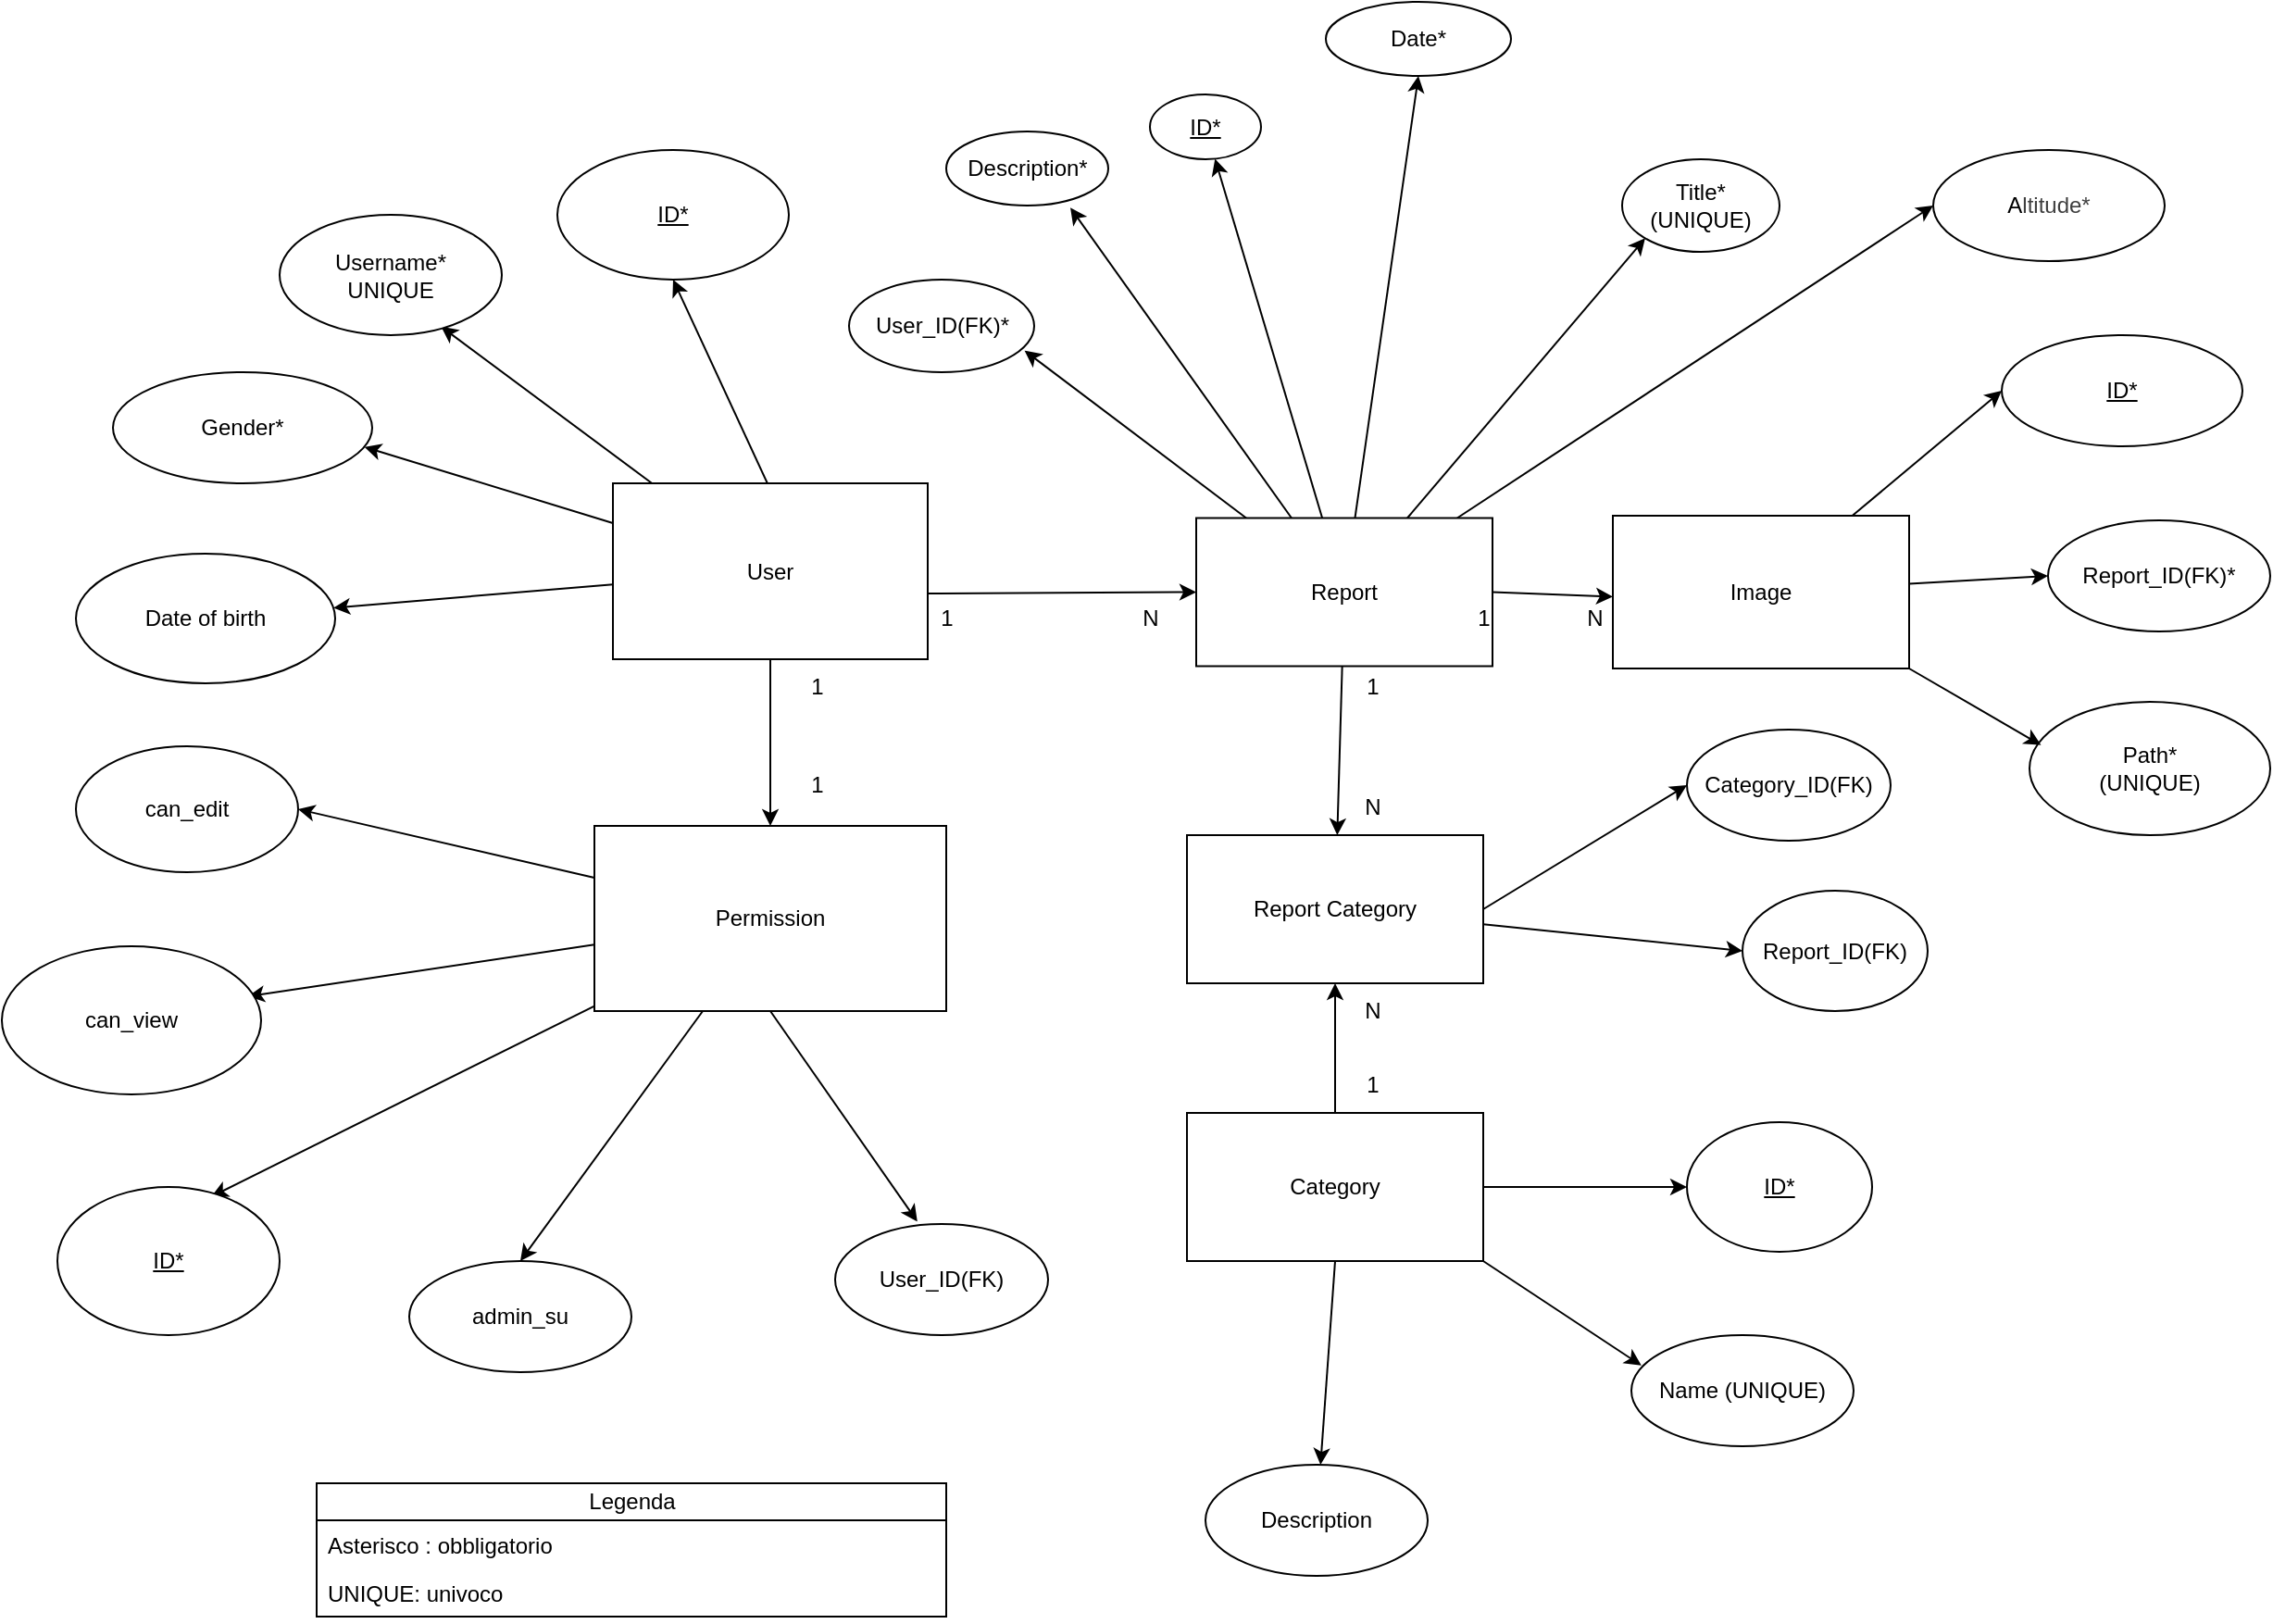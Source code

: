 <mxfile>
    <diagram id="n6LNjBjHqHh8JxiPoWcI" name="Page-1">
        <mxGraphModel dx="1816" dy="866" grid="1" gridSize="10" guides="1" tooltips="1" connect="1" arrows="1" fold="1" page="1" pageScale="1" pageWidth="850" pageHeight="1100" math="0" shadow="0">
            <root>
                <mxCell id="0"/>
                <mxCell id="1" parent="0"/>
                <mxCell id="3" style="edgeStyle=none;html=1;entryX=0;entryY=0.5;entryDx=0;entryDy=0;" parent="1" edge="1" target="5">
                    <mxGeometry relative="1" as="geometry">
                        <mxPoint x="-50" y="399.5" as="targetPoint"/>
                        <mxPoint x="-180" y="399.5" as="sourcePoint"/>
                    </mxGeometry>
                </mxCell>
                <mxCell id="9" style="edgeStyle=none;html=1;exitX=1;exitY=0.5;exitDx=0;exitDy=0;entryX=0;entryY=0.5;entryDx=0;entryDy=0;" parent="1" source="5" edge="1">
                    <mxGeometry relative="1" as="geometry">
                        <mxPoint x="190" y="401.25" as="targetPoint"/>
                    </mxGeometry>
                </mxCell>
                <mxCell id="11" value="" style="edgeStyle=none;html=1;" parent="1" source="5" target="10" edge="1">
                    <mxGeometry relative="1" as="geometry"/>
                </mxCell>
                <mxCell id="58" style="edgeStyle=none;html=1;entryX=0.948;entryY=0.767;entryDx=0;entryDy=0;entryPerimeter=0;" parent="1" source="5" target="59" edge="1">
                    <mxGeometry relative="1" as="geometry">
                        <mxPoint x="-60" y="330" as="targetPoint"/>
                    </mxGeometry>
                </mxCell>
                <mxCell id="60" value="" style="edgeStyle=none;html=1;" parent="1" source="5" target="55" edge="1">
                    <mxGeometry relative="1" as="geometry"/>
                </mxCell>
                <mxCell id="61" style="edgeStyle=none;html=1;entryX=0.766;entryY=1.029;entryDx=0;entryDy=0;entryPerimeter=0;" parent="1" source="5" edge="1" target="62">
                    <mxGeometry relative="1" as="geometry">
                        <mxPoint x="-70" y="270" as="targetPoint"/>
                    </mxGeometry>
                </mxCell>
                <mxCell id="63" style="edgeStyle=none;html=1;entryX=0.5;entryY=1;entryDx=0;entryDy=0;" parent="1" source="5" target="64" edge="1">
                    <mxGeometry relative="1" as="geometry">
                        <mxPoint x="90" y="280" as="targetPoint"/>
                        <Array as="points"/>
                    </mxGeometry>
                </mxCell>
                <mxCell id="65" style="edgeStyle=none;html=1;entryX=0;entryY=1;entryDx=0;entryDy=0;" parent="1" source="5" target="66" edge="1">
                    <mxGeometry relative="1" as="geometry">
                        <mxPoint x="110" y="320" as="targetPoint"/>
                    </mxGeometry>
                </mxCell>
                <mxCell id="67" style="edgeStyle=none;html=1;entryX=0;entryY=0.5;entryDx=0;entryDy=0;" parent="1" source="5" target="69" edge="1">
                    <mxGeometry relative="1" as="geometry">
                        <mxPoint x="230" y="300" as="targetPoint"/>
                    </mxGeometry>
                </mxCell>
                <mxCell id="5" value="Report" style="whiteSpace=wrap;html=1;align=center;" parent="1" vertex="1">
                    <mxGeometry x="-35" y="358.75" width="160" height="80" as="geometry"/>
                </mxCell>
                <mxCell id="42" value="" style="edgeStyle=none;html=1;entryX=0.5;entryY=1;entryDx=0;entryDy=0;" parent="1" edge="1" target="49">
                    <mxGeometry relative="1" as="geometry">
                        <mxPoint x="-255" y="365" as="sourcePoint"/>
                        <mxPoint x="-255" y="295" as="targetPoint"/>
                    </mxGeometry>
                </mxCell>
                <mxCell id="43" style="edgeStyle=none;html=1;entryX=0.727;entryY=0.929;entryDx=0;entryDy=0;entryPerimeter=0;" parent="1" source="6" edge="1" target="44">
                    <mxGeometry relative="1" as="geometry">
                        <mxPoint x="-390" y="300" as="targetPoint"/>
                    </mxGeometry>
                </mxCell>
                <mxCell id="45" style="edgeStyle=none;html=1;entryX=0.97;entryY=0.673;entryDx=0;entryDy=0;entryPerimeter=0;" parent="1" source="6" edge="1" target="47">
                    <mxGeometry relative="1" as="geometry">
                        <mxPoint x="-460" y="360.0" as="targetPoint"/>
                    </mxGeometry>
                </mxCell>
                <mxCell id="50" style="edgeStyle=none;html=1;" parent="1" source="6" edge="1" target="52">
                    <mxGeometry relative="1" as="geometry">
                        <mxPoint x="-421.301" y="415.467" as="targetPoint"/>
                    </mxGeometry>
                </mxCell>
                <mxCell id="88" style="edgeStyle=none;html=1;entryX=0.5;entryY=0;entryDx=0;entryDy=0;" parent="1" source="6" edge="1" target="91">
                    <mxGeometry relative="1" as="geometry">
                        <mxPoint x="-255" y="520" as="targetPoint"/>
                    </mxGeometry>
                </mxCell>
                <mxCell id="6" value="User" style="whiteSpace=wrap;html=1;align=center;" parent="1" vertex="1">
                    <mxGeometry x="-350" y="340" width="170" height="95" as="geometry"/>
                </mxCell>
                <mxCell id="70" style="edgeStyle=none;html=1;entryX=0;entryY=0.5;entryDx=0;entryDy=0;" parent="1" source="8" edge="1" target="72">
                    <mxGeometry relative="1" as="geometry">
                        <mxPoint x="350" y="320" as="targetPoint"/>
                    </mxGeometry>
                </mxCell>
                <mxCell id="73" style="edgeStyle=none;html=1;entryX=0;entryY=0.5;entryDx=0;entryDy=0;" parent="1" source="8" edge="1" target="75">
                    <mxGeometry relative="1" as="geometry">
                        <mxPoint x="380" y="398.75" as="targetPoint"/>
                    </mxGeometry>
                </mxCell>
                <mxCell id="8" value="Image" style="whiteSpace=wrap;html=1;align=center;" parent="1" vertex="1">
                    <mxGeometry x="190" y="357.5" width="160" height="82.5" as="geometry"/>
                </mxCell>
                <mxCell id="78" style="edgeStyle=none;html=1;entryX=0;entryY=0.5;entryDx=0;entryDy=0;" parent="1" source="10" target="79" edge="1">
                    <mxGeometry relative="1" as="geometry">
                        <mxPoint x="200" y="580" as="targetPoint"/>
                    </mxGeometry>
                </mxCell>
                <mxCell id="10" value="Report Category" style="whiteSpace=wrap;html=1;align=center;" parent="1" vertex="1">
                    <mxGeometry x="-40" y="530" width="160" height="80" as="geometry"/>
                </mxCell>
                <mxCell id="17" style="edgeStyle=none;html=1;exitX=0.5;exitY=0;exitDx=0;exitDy=0;entryX=0.5;entryY=1;entryDx=0;entryDy=0;" parent="1" source="12" target="10" edge="1">
                    <mxGeometry relative="1" as="geometry"/>
                </mxCell>
                <mxCell id="81" style="edgeStyle=none;html=1;entryX=0;entryY=0.5;entryDx=0;entryDy=0;" parent="1" source="12" edge="1" target="82">
                    <mxGeometry relative="1" as="geometry">
                        <mxPoint x="170" y="720" as="targetPoint"/>
                    </mxGeometry>
                </mxCell>
                <mxCell id="83" style="edgeStyle=none;html=1;exitX=1;exitY=1;exitDx=0;exitDy=0;entryX=0.045;entryY=0.273;entryDx=0;entryDy=0;entryPerimeter=0;" parent="1" source="12" edge="1" target="84">
                    <mxGeometry relative="1" as="geometry">
                        <mxPoint x="170" y="790" as="targetPoint"/>
                    </mxGeometry>
                </mxCell>
                <mxCell id="85" style="edgeStyle=none;html=1;exitX=0.5;exitY=1;exitDx=0;exitDy=0;" parent="1" source="12" edge="1" target="86">
                    <mxGeometry relative="1" as="geometry">
                        <mxPoint x="30.333" y="810" as="targetPoint"/>
                    </mxGeometry>
                </mxCell>
                <mxCell id="12" value="Category" style="whiteSpace=wrap;html=1;align=center;" parent="1" vertex="1">
                    <mxGeometry x="-40" y="680" width="160" height="80" as="geometry"/>
                </mxCell>
                <mxCell id="14" value="N" style="text;html=1;align=center;verticalAlign=middle;resizable=0;points=[];autosize=1;strokeColor=none;fillColor=none;" parent="1" vertex="1">
                    <mxGeometry x="45" y="610" width="30" height="30" as="geometry"/>
                </mxCell>
                <mxCell id="102" style="edgeStyle=none;html=1;" edge="1" parent="1" source="15" target="12">
                    <mxGeometry relative="1" as="geometry"/>
                </mxCell>
                <mxCell id="15" value="1" style="text;html=1;align=center;verticalAlign=middle;resizable=0;points=[];autosize=1;strokeColor=none;fillColor=none;" parent="1" vertex="1">
                    <mxGeometry x="45" y="650" width="30" height="30" as="geometry"/>
                </mxCell>
                <mxCell id="18" value="1" style="text;html=1;align=center;verticalAlign=middle;resizable=0;points=[];autosize=1;strokeColor=none;fillColor=none;" parent="1" vertex="1">
                    <mxGeometry x="105" y="398" width="30" height="30" as="geometry"/>
                </mxCell>
                <mxCell id="19" value="N" style="text;html=1;align=center;verticalAlign=middle;resizable=0;points=[];autosize=1;strokeColor=none;fillColor=none;" parent="1" vertex="1">
                    <mxGeometry x="165" y="398" width="30" height="30" as="geometry"/>
                </mxCell>
                <mxCell id="20" value="1" style="text;html=1;align=center;verticalAlign=middle;resizable=0;points=[];autosize=1;strokeColor=none;fillColor=none;" parent="1" vertex="1">
                    <mxGeometry x="-185" y="398" width="30" height="30" as="geometry"/>
                </mxCell>
                <mxCell id="21" value="N" style="text;html=1;align=center;verticalAlign=middle;resizable=0;points=[];autosize=1;strokeColor=none;fillColor=none;" parent="1" vertex="1">
                    <mxGeometry x="-75" y="398" width="30" height="30" as="geometry"/>
                </mxCell>
                <mxCell id="22" value="1" style="text;html=1;align=center;verticalAlign=middle;resizable=0;points=[];autosize=1;strokeColor=none;fillColor=none;" parent="1" vertex="1">
                    <mxGeometry x="45" y="435" width="30" height="30" as="geometry"/>
                </mxCell>
                <mxCell id="23" value="N" style="text;html=1;align=center;verticalAlign=middle;resizable=0;points=[];autosize=1;strokeColor=none;fillColor=none;" parent="1" vertex="1">
                    <mxGeometry x="45" y="500" width="30" height="30" as="geometry"/>
                </mxCell>
                <mxCell id="30" style="edgeStyle=none;html=1;exitX=1;exitY=0.5;exitDx=0;exitDy=0;entryX=0;entryY=0.5;entryDx=0;entryDy=0;" parent="1" source="10" target="80" edge="1">
                    <mxGeometry relative="1" as="geometry">
                        <mxPoint x="200" y="540" as="targetPoint"/>
                    </mxGeometry>
                </mxCell>
                <mxCell id="33" value="Legenda" style="swimlane;fontStyle=0;childLayout=stackLayout;horizontal=1;startSize=20;fillColor=none;horizontalStack=0;resizeParent=1;resizeParentMax=0;resizeLast=0;collapsible=1;marginBottom=0;html=1;rotation=0;" parent="1" vertex="1">
                    <mxGeometry x="-510" y="880" width="340" height="72" as="geometry">
                        <mxRectangle x="80" y="640" width="90" height="30" as="alternateBounds"/>
                    </mxGeometry>
                </mxCell>
                <mxCell id="35" value="Asterisco : obbligatorio" style="text;strokeColor=none;fillColor=none;align=left;verticalAlign=top;spacingLeft=4;spacingRight=4;overflow=hidden;rotatable=0;points=[[0,0.5],[1,0.5]];portConstraint=eastwest;whiteSpace=wrap;html=1;rotation=0;" parent="33" vertex="1">
                    <mxGeometry y="20" width="340" height="26" as="geometry"/>
                </mxCell>
                <mxCell id="36" value="UNIQUE: univoco&lt;div&gt;&lt;br&gt;&lt;/div&gt;" style="text;strokeColor=none;fillColor=none;align=left;verticalAlign=top;spacingLeft=4;spacingRight=4;overflow=hidden;rotatable=0;points=[[0,0.5],[1,0.5]];portConstraint=eastwest;whiteSpace=wrap;html=1;rotation=0;" parent="33" vertex="1">
                    <mxGeometry y="46" width="340" height="26" as="geometry"/>
                </mxCell>
                <mxCell id="44" value="Username*&lt;div&gt;UNIQUE&lt;/div&gt;" style="ellipse;whiteSpace=wrap;html=1;" parent="1" vertex="1">
                    <mxGeometry x="-530" y="195" width="120" height="65" as="geometry"/>
                </mxCell>
                <mxCell id="47" value="Gender*" style="ellipse;whiteSpace=wrap;html=1;align=center;" parent="1" vertex="1">
                    <mxGeometry x="-620" y="280" width="140" height="60" as="geometry"/>
                </mxCell>
                <mxCell id="49" value="ID*" style="ellipse;whiteSpace=wrap;html=1;align=center;fontStyle=4;" parent="1" vertex="1">
                    <mxGeometry x="-380" y="160" width="125" height="70" as="geometry"/>
                </mxCell>
                <mxCell id="52" value="Date of birth" style="ellipse;whiteSpace=wrap;html=1;align=center;" parent="1" vertex="1">
                    <mxGeometry x="-640" y="378" width="140" height="70" as="geometry"/>
                </mxCell>
                <mxCell id="55" value="ID*" style="ellipse;whiteSpace=wrap;html=1;align=center;fontStyle=4;" parent="1" vertex="1">
                    <mxGeometry x="-60" y="130" width="60" height="35" as="geometry"/>
                </mxCell>
                <mxCell id="59" value="User_ID(FK)*" style="ellipse;whiteSpace=wrap;html=1;align=center;" parent="1" vertex="1">
                    <mxGeometry x="-222.5" y="230" width="100" height="50" as="geometry"/>
                </mxCell>
                <mxCell id="62" value="Description*" style="ellipse;whiteSpace=wrap;html=1;align=center;" parent="1" vertex="1">
                    <mxGeometry x="-170" y="150" width="87.5" height="40" as="geometry"/>
                </mxCell>
                <mxCell id="64" value="Date*" style="ellipse;whiteSpace=wrap;html=1;align=center;" parent="1" vertex="1">
                    <mxGeometry x="35" y="80" width="100" height="40" as="geometry"/>
                </mxCell>
                <mxCell id="66" value="Title* (UNIQUE)" style="ellipse;whiteSpace=wrap;html=1;align=center;" parent="1" vertex="1">
                    <mxGeometry x="195" y="165" width="85" height="50" as="geometry"/>
                </mxCell>
                <mxCell id="69" value="A&lt;span style=&quot;color: rgb(63, 63, 63); background-color: transparent;&quot;&gt;ltitude*&lt;/span&gt;" style="ellipse;whiteSpace=wrap;html=1;align=center;" parent="1" vertex="1">
                    <mxGeometry x="363" y="160" width="125" height="60" as="geometry"/>
                </mxCell>
                <mxCell id="72" value="ID*" style="ellipse;whiteSpace=wrap;html=1;align=center;fontStyle=4;" parent="1" vertex="1">
                    <mxGeometry x="400" y="260" width="130" height="60" as="geometry"/>
                </mxCell>
                <mxCell id="75" value="Report_ID(FK)*" style="ellipse;whiteSpace=wrap;html=1;align=center;" parent="1" vertex="1">
                    <mxGeometry x="425" y="360" width="120" height="60" as="geometry"/>
                </mxCell>
                <mxCell id="76" value="Path*&lt;div&gt;(UNIQUE)&lt;/div&gt;" style="ellipse;whiteSpace=wrap;html=1;align=center;" parent="1" vertex="1">
                    <mxGeometry x="415" y="458" width="130" height="72" as="geometry"/>
                </mxCell>
                <mxCell id="77" style="edgeStyle=none;html=1;exitX=1;exitY=1;exitDx=0;exitDy=0;entryX=0.048;entryY=0.324;entryDx=0;entryDy=0;entryPerimeter=0;" parent="1" source="8" target="76" edge="1">
                    <mxGeometry relative="1" as="geometry"/>
                </mxCell>
                <mxCell id="79" value="Report_ID(FK)" style="ellipse;whiteSpace=wrap;html=1;align=center;" parent="1" vertex="1">
                    <mxGeometry x="260" y="560" width="100" height="65" as="geometry"/>
                </mxCell>
                <mxCell id="80" value="Category_ID(FK)" style="ellipse;whiteSpace=wrap;html=1;align=center;" parent="1" vertex="1">
                    <mxGeometry x="230" y="473" width="110" height="60" as="geometry"/>
                </mxCell>
                <mxCell id="82" value="ID*" style="ellipse;whiteSpace=wrap;html=1;align=center;fontStyle=4;" parent="1" vertex="1">
                    <mxGeometry x="230" y="685" width="100" height="70" as="geometry"/>
                </mxCell>
                <mxCell id="84" value="Name (UNIQUE)" style="ellipse;whiteSpace=wrap;html=1;align=center;" parent="1" vertex="1">
                    <mxGeometry x="200" y="800" width="120" height="60" as="geometry"/>
                </mxCell>
                <mxCell id="86" value="Description" style="ellipse;whiteSpace=wrap;html=1;align=center;" parent="1" vertex="1">
                    <mxGeometry x="-30" y="870" width="120" height="60" as="geometry"/>
                </mxCell>
                <mxCell id="89" value="1" style="text;html=1;align=center;verticalAlign=middle;resizable=0;points=[];autosize=1;strokeColor=none;fillColor=none;" parent="1" vertex="1">
                    <mxGeometry x="-255" y="435" width="30" height="30" as="geometry"/>
                </mxCell>
                <mxCell id="90" value="1" style="text;html=1;align=center;verticalAlign=middle;resizable=0;points=[];autosize=1;strokeColor=none;fillColor=none;" parent="1" vertex="1">
                    <mxGeometry x="-255" y="488" width="30" height="30" as="geometry"/>
                </mxCell>
                <mxCell id="92" style="edgeStyle=none;html=1;exitX=0.5;exitY=1;exitDx=0;exitDy=0;entryX=0.386;entryY=-0.022;entryDx=0;entryDy=0;entryPerimeter=0;" parent="1" source="91" edge="1" target="98">
                    <mxGeometry relative="1" as="geometry">
                        <mxPoint x="-220" y="620" as="targetPoint"/>
                    </mxGeometry>
                </mxCell>
                <mxCell id="93" style="edgeStyle=none;html=1;entryX=0.949;entryY=0.338;entryDx=0;entryDy=0;entryPerimeter=0;" parent="1" source="91" edge="1" target="100">
                    <mxGeometry relative="1" as="geometry">
                        <mxPoint x="-450" y="590" as="targetPoint"/>
                    </mxGeometry>
                </mxCell>
                <mxCell id="94" style="edgeStyle=none;html=1;entryX=1;entryY=0.5;entryDx=0;entryDy=0;" parent="1" source="91" edge="1" target="101">
                    <mxGeometry relative="1" as="geometry">
                        <mxPoint x="-410" y="540" as="targetPoint"/>
                    </mxGeometry>
                </mxCell>
                <mxCell id="95" style="edgeStyle=none;html=1;entryX=0.5;entryY=0;entryDx=0;entryDy=0;" parent="1" source="91" edge="1" target="97">
                    <mxGeometry relative="1" as="geometry">
                        <mxPoint x="-320" y="670" as="targetPoint"/>
                    </mxGeometry>
                </mxCell>
                <mxCell id="96" style="edgeStyle=none;html=1;entryX=0.693;entryY=0.065;entryDx=0;entryDy=0;entryPerimeter=0;" parent="1" source="91" edge="1" target="99">
                    <mxGeometry relative="1" as="geometry">
                        <mxPoint x="-450" y="670.0" as="targetPoint"/>
                    </mxGeometry>
                </mxCell>
                <mxCell id="91" value="Permission" style="whiteSpace=wrap;html=1;align=center;" parent="1" vertex="1">
                    <mxGeometry x="-360" y="525" width="190" height="100" as="geometry"/>
                </mxCell>
                <mxCell id="97" value="admin_su" style="ellipse;whiteSpace=wrap;html=1;align=center;" parent="1" vertex="1">
                    <mxGeometry x="-460" y="760" width="120" height="60" as="geometry"/>
                </mxCell>
                <mxCell id="98" value="User_ID(FK)" style="ellipse;whiteSpace=wrap;html=1;align=center;" parent="1" vertex="1">
                    <mxGeometry x="-230" y="740" width="115" height="60" as="geometry"/>
                </mxCell>
                <mxCell id="99" value="ID*" style="ellipse;whiteSpace=wrap;html=1;align=center;fontStyle=4;" parent="1" vertex="1">
                    <mxGeometry x="-650" y="720" width="120" height="80" as="geometry"/>
                </mxCell>
                <mxCell id="100" value="can_view" style="ellipse;whiteSpace=wrap;html=1;align=center;" parent="1" vertex="1">
                    <mxGeometry x="-680" y="590" width="140" height="80" as="geometry"/>
                </mxCell>
                <mxCell id="101" value="can_edit" style="ellipse;whiteSpace=wrap;html=1;align=center;" parent="1" vertex="1">
                    <mxGeometry x="-640" y="482" width="120" height="68" as="geometry"/>
                </mxCell>
            </root>
        </mxGraphModel>
    </diagram>
</mxfile>